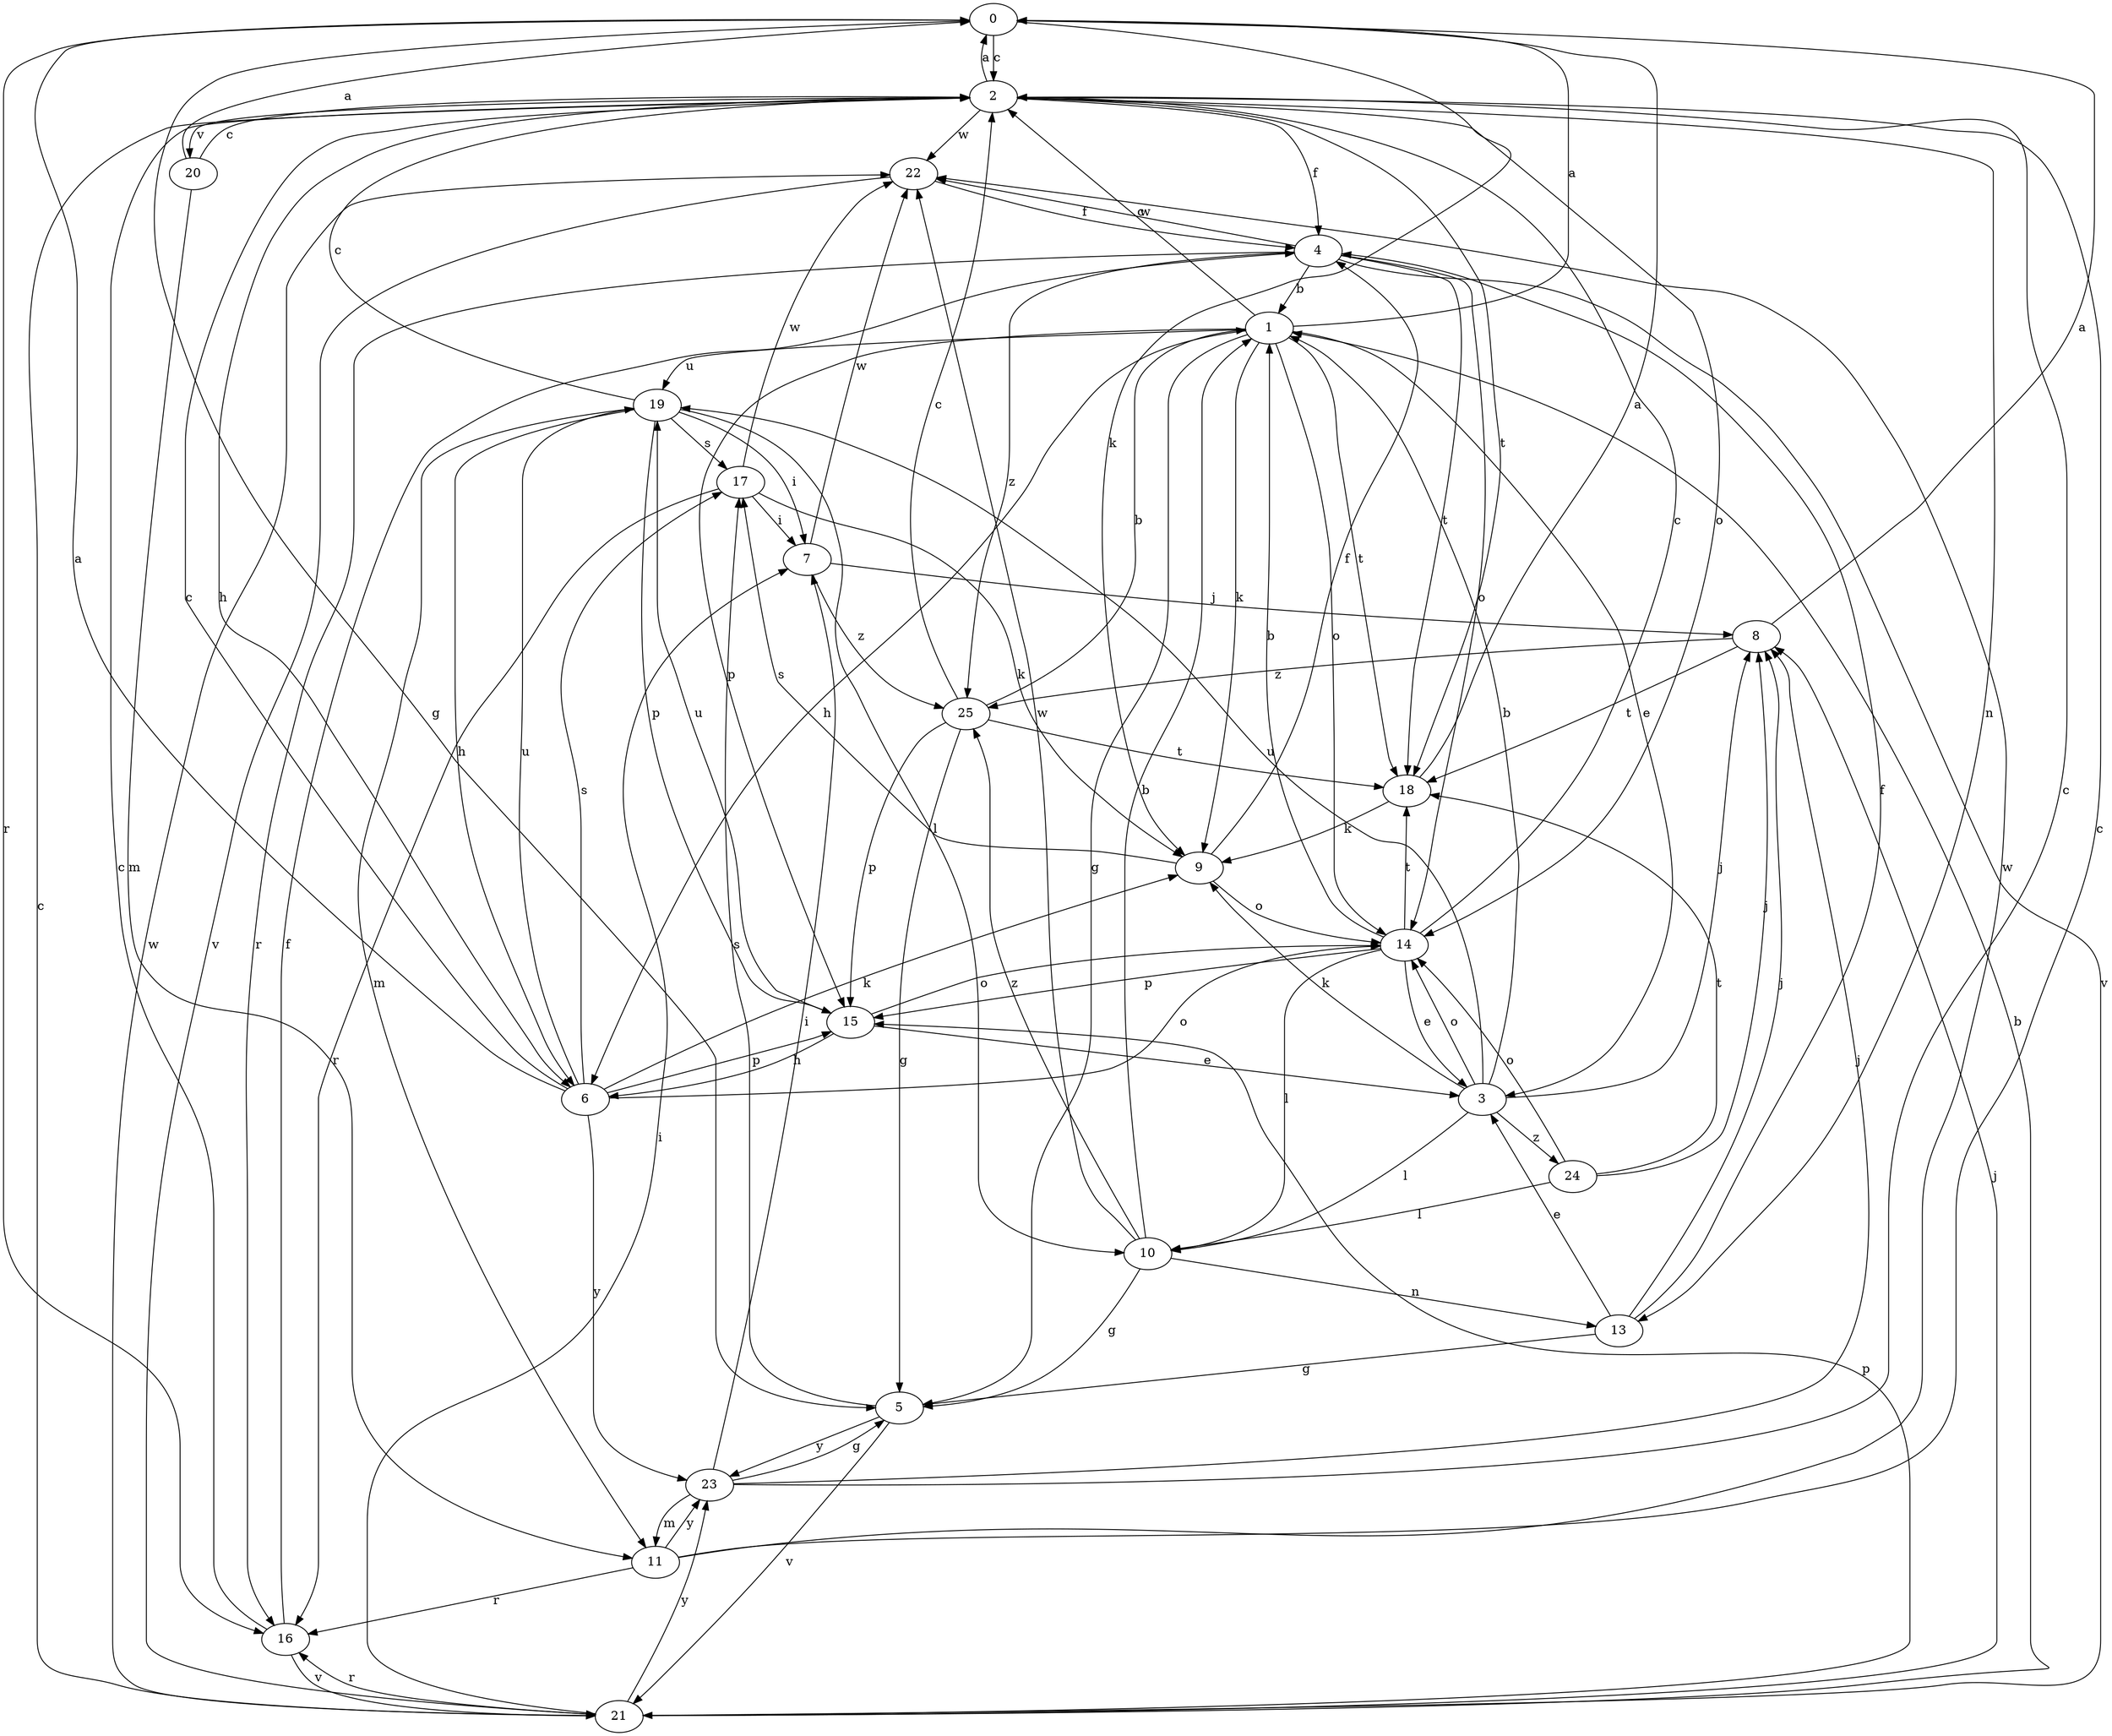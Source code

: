 strict digraph  {
0;
1;
2;
3;
4;
5;
6;
7;
8;
9;
10;
11;
13;
14;
15;
16;
17;
18;
19;
20;
21;
22;
23;
24;
25;
0 -> 2  [label=c];
0 -> 5  [label=g];
0 -> 9  [label=k];
0 -> 16  [label=r];
1 -> 0  [label=a];
1 -> 2  [label=c];
1 -> 3  [label=e];
1 -> 5  [label=g];
1 -> 6  [label=h];
1 -> 9  [label=k];
1 -> 14  [label=o];
1 -> 15  [label=p];
1 -> 18  [label=t];
1 -> 19  [label=u];
2 -> 0  [label=a];
2 -> 4  [label=f];
2 -> 6  [label=h];
2 -> 13  [label=n];
2 -> 14  [label=o];
2 -> 18  [label=t];
2 -> 20  [label=v];
2 -> 22  [label=w];
3 -> 1  [label=b];
3 -> 8  [label=j];
3 -> 9  [label=k];
3 -> 10  [label=l];
3 -> 14  [label=o];
3 -> 19  [label=u];
3 -> 24  [label=z];
4 -> 1  [label=b];
4 -> 14  [label=o];
4 -> 16  [label=r];
4 -> 18  [label=t];
4 -> 21  [label=v];
4 -> 22  [label=w];
4 -> 25  [label=z];
5 -> 17  [label=s];
5 -> 21  [label=v];
5 -> 23  [label=y];
6 -> 0  [label=a];
6 -> 2  [label=c];
6 -> 9  [label=k];
6 -> 14  [label=o];
6 -> 15  [label=p];
6 -> 17  [label=s];
6 -> 19  [label=u];
6 -> 23  [label=y];
7 -> 8  [label=j];
7 -> 22  [label=w];
7 -> 25  [label=z];
8 -> 0  [label=a];
8 -> 18  [label=t];
8 -> 25  [label=z];
9 -> 4  [label=f];
9 -> 14  [label=o];
9 -> 17  [label=s];
10 -> 1  [label=b];
10 -> 5  [label=g];
10 -> 13  [label=n];
10 -> 22  [label=w];
10 -> 25  [label=z];
11 -> 2  [label=c];
11 -> 16  [label=r];
11 -> 22  [label=w];
11 -> 23  [label=y];
13 -> 3  [label=e];
13 -> 4  [label=f];
13 -> 5  [label=g];
13 -> 8  [label=j];
14 -> 1  [label=b];
14 -> 2  [label=c];
14 -> 3  [label=e];
14 -> 10  [label=l];
14 -> 15  [label=p];
14 -> 18  [label=t];
15 -> 3  [label=e];
15 -> 6  [label=h];
15 -> 14  [label=o];
15 -> 19  [label=u];
16 -> 2  [label=c];
16 -> 4  [label=f];
16 -> 21  [label=v];
17 -> 7  [label=i];
17 -> 9  [label=k];
17 -> 16  [label=r];
17 -> 22  [label=w];
18 -> 0  [label=a];
18 -> 9  [label=k];
19 -> 2  [label=c];
19 -> 6  [label=h];
19 -> 7  [label=i];
19 -> 10  [label=l];
19 -> 11  [label=m];
19 -> 15  [label=p];
19 -> 17  [label=s];
20 -> 0  [label=a];
20 -> 2  [label=c];
20 -> 11  [label=m];
21 -> 1  [label=b];
21 -> 2  [label=c];
21 -> 7  [label=i];
21 -> 8  [label=j];
21 -> 15  [label=p];
21 -> 16  [label=r];
21 -> 22  [label=w];
21 -> 23  [label=y];
22 -> 4  [label=f];
22 -> 21  [label=v];
23 -> 2  [label=c];
23 -> 5  [label=g];
23 -> 7  [label=i];
23 -> 8  [label=j];
23 -> 11  [label=m];
24 -> 8  [label=j];
24 -> 10  [label=l];
24 -> 14  [label=o];
24 -> 18  [label=t];
25 -> 1  [label=b];
25 -> 2  [label=c];
25 -> 5  [label=g];
25 -> 15  [label=p];
25 -> 18  [label=t];
}
